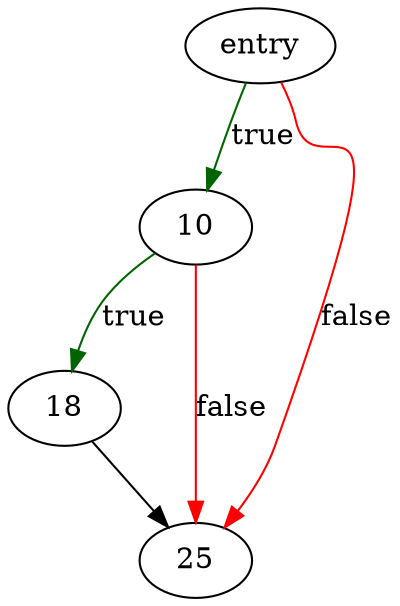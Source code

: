 digraph "triple_compare_ino_str" {
	// Node definitions.
	2 [label=entry];
	10;
	18;
	25;

	// Edge definitions.
	2 -> 10 [
		color=darkgreen
		label=true
	];
	2 -> 25 [
		color=red
		label=false
	];
	10 -> 18 [
		color=darkgreen
		label=true
	];
	10 -> 25 [
		color=red
		label=false
	];
	18 -> 25;
}